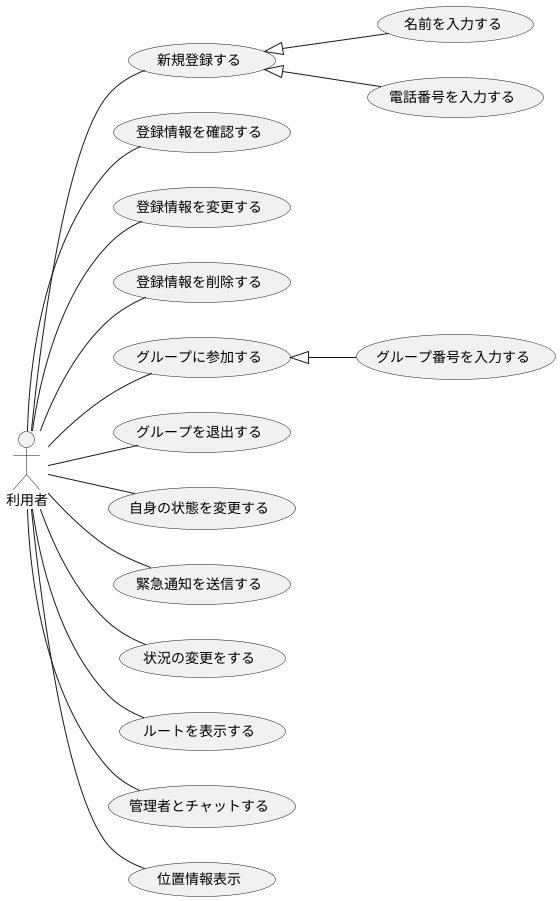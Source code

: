 @startuml ユースケース

left to right direction
actor 利用者

利用者 -- (新規登録する)
利用者 -- (登録情報を確認する)
利用者 -- (登録情報を変更する)
利用者 -- (登録情報を削除する)
利用者 -- (グループに参加する)
利用者 -- (グループを退出する)
利用者 -- (自身の状態を変更する)
利用者 -- (緊急通知を送信する)
利用者 -- (状況の変更をする)
利用者 -- (ルートを表示する)
利用者 -- (管理者とチャットする)
利用者 -- (位置情報表示)


(新規登録する) <|-- (名前を入力する)
(新規登録する) <|-- (電話番号を入力する)

(グループに参加する) <|-- (グループ番号を入力する)

@enduml